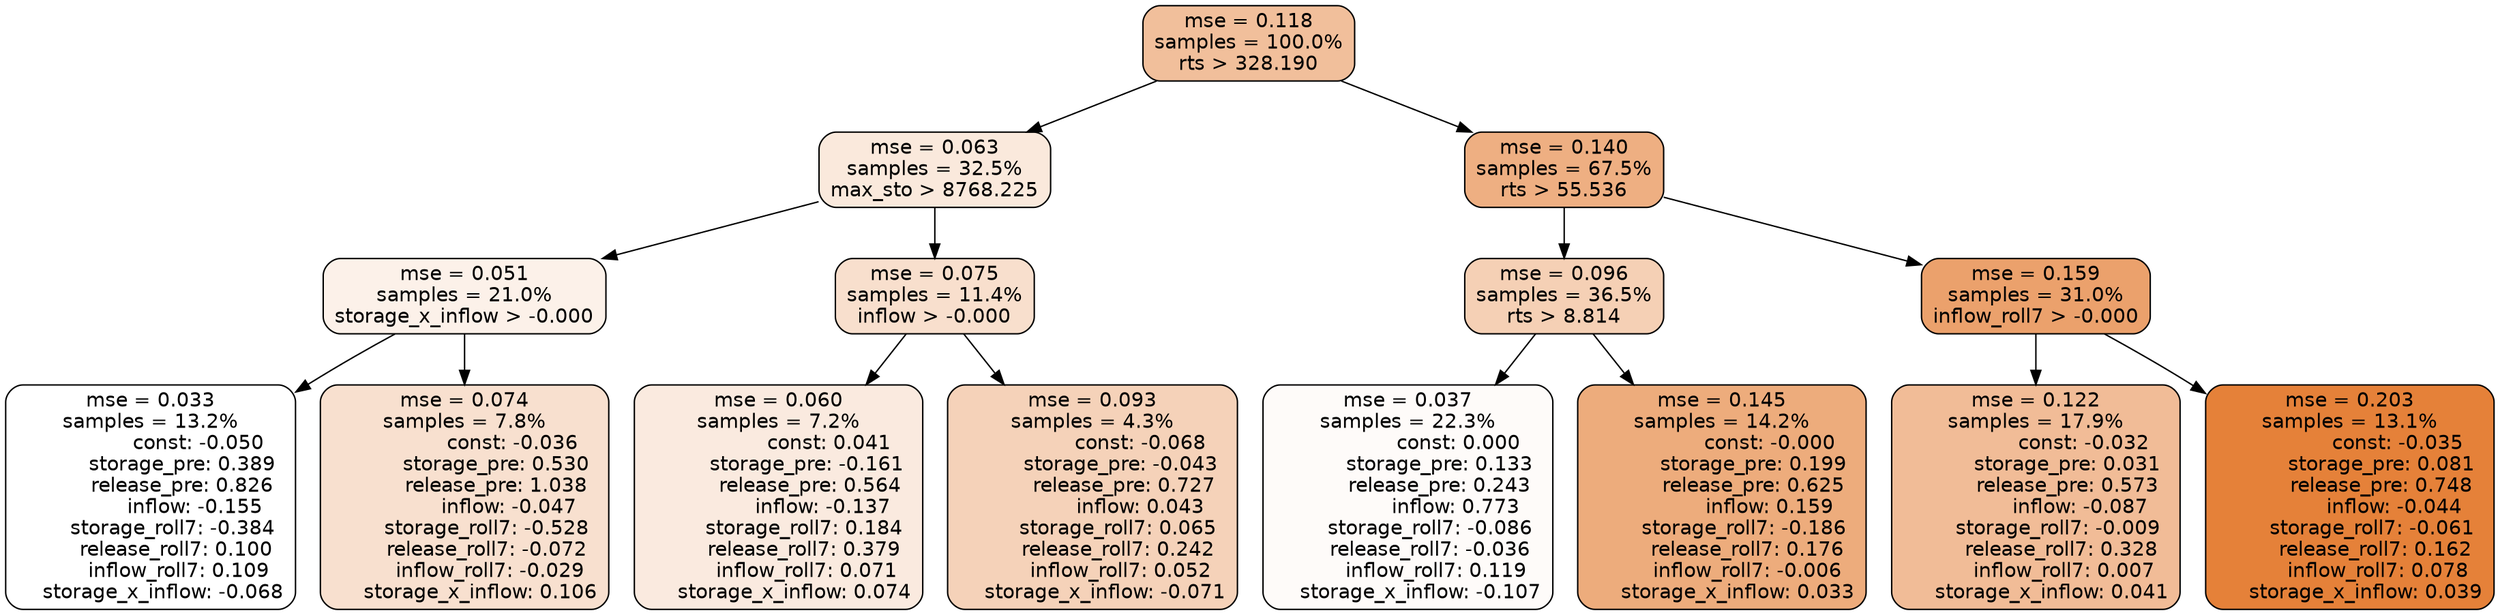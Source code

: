 digraph tree {
node [shape=rectangle, style="filled, rounded", color="black", fontname=helvetica] ;
edge [fontname=helvetica] ;
	"0" [label="mse = 0.118
samples = 100.0%
rts > 328.190", fillcolor="#f1bf9b"]
	"8" [label="mse = 0.063
samples = 32.5%
max_sto > 8768.225", fillcolor="#fae9dc"]
	"1" [label="mse = 0.140
samples = 67.5%
rts > 55.536", fillcolor="#eeaf82"]
	"9" [label="mse = 0.051
samples = 21.0%
storage_x_inflow > -0.000", fillcolor="#fcf1e9"]
	"12" [label="mse = 0.075
samples = 11.4%
inflow > -0.000", fillcolor="#f8dfcd"]
	"2" [label="mse = 0.096
samples = 36.5%
rts > 8.814", fillcolor="#f5d0b5"]
	"5" [label="mse = 0.159
samples = 31.0%
inflow_roll7 > -0.000", fillcolor="#eba16c"]
	"10" [label="mse = 0.033
samples = 13.2%
               const: -0.050
          storage_pre: 0.389
          release_pre: 0.826
              inflow: -0.155
       storage_roll7: -0.384
        release_roll7: 0.100
         inflow_roll7: 0.109
    storage_x_inflow: -0.068", fillcolor="#ffffff"]
	"11" [label="mse = 0.074
samples = 7.8%
               const: -0.036
          storage_pre: 0.530
          release_pre: 1.038
              inflow: -0.047
       storage_roll7: -0.528
       release_roll7: -0.072
        inflow_roll7: -0.029
     storage_x_inflow: 0.106", fillcolor="#f8e0cf"]
	"13" [label="mse = 0.060
samples = 7.2%
                const: 0.041
         storage_pre: -0.161
          release_pre: 0.564
              inflow: -0.137
        storage_roll7: 0.184
        release_roll7: 0.379
         inflow_roll7: 0.071
     storage_x_inflow: 0.074", fillcolor="#faeadf"]
	"14" [label="mse = 0.093
samples = 4.3%
               const: -0.068
         storage_pre: -0.043
          release_pre: 0.727
               inflow: 0.043
        storage_roll7: 0.065
        release_roll7: 0.242
         inflow_roll7: 0.052
    storage_x_inflow: -0.071", fillcolor="#f5d2b9"]
	"3" [label="mse = 0.037
samples = 22.3%
                const: 0.000
          storage_pre: 0.133
          release_pre: 0.243
               inflow: 0.773
       storage_roll7: -0.086
       release_roll7: -0.036
         inflow_roll7: 0.119
    storage_x_inflow: -0.107", fillcolor="#fefbf9"]
	"4" [label="mse = 0.145
samples = 14.2%
               const: -0.000
          storage_pre: 0.199
          release_pre: 0.625
               inflow: 0.159
       storage_roll7: -0.186
        release_roll7: 0.176
        inflow_roll7: -0.006
     storage_x_inflow: 0.033", fillcolor="#edac7c"]
	"6" [label="mse = 0.122
samples = 17.9%
               const: -0.032
          storage_pre: 0.031
          release_pre: 0.573
              inflow: -0.087
       storage_roll7: -0.009
        release_roll7: 0.328
         inflow_roll7: 0.007
     storage_x_inflow: 0.041", fillcolor="#f1bc97"]
	"7" [label="mse = 0.203
samples = 13.1%
               const: -0.035
          storage_pre: 0.081
          release_pre: 0.748
              inflow: -0.044
       storage_roll7: -0.061
        release_roll7: 0.162
         inflow_roll7: 0.078
     storage_x_inflow: 0.039", fillcolor="#e58139"]

	"0" -> "1"
	"0" -> "8"
	"8" -> "9"
	"8" -> "12"
	"1" -> "2"
	"1" -> "5"
	"9" -> "10"
	"9" -> "11"
	"12" -> "13"
	"12" -> "14"
	"2" -> "3"
	"2" -> "4"
	"5" -> "6"
	"5" -> "7"
}